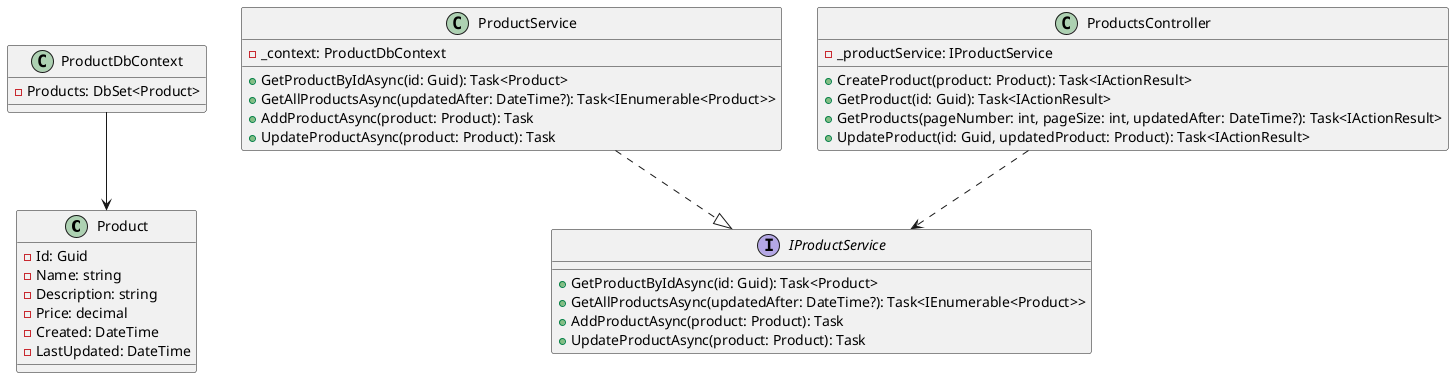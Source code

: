 @startuml
class Product {
    - Id: Guid
    - Name: string
    - Description: string
    - Price: decimal
    - Created: DateTime
    - LastUpdated: DateTime
}

interface IProductService {
    + GetProductByIdAsync(id: Guid): Task<Product>
    + GetAllProductsAsync(updatedAfter: DateTime?): Task<IEnumerable<Product>>
    + AddProductAsync(product: Product): Task
    + UpdateProductAsync(product: Product): Task
}

class ProductService {
    - _context: ProductDbContext
    + GetProductByIdAsync(id: Guid): Task<Product>
    + GetAllProductsAsync(updatedAfter: DateTime?): Task<IEnumerable<Product>>
    + AddProductAsync(product: Product): Task
    + UpdateProductAsync(product: Product): Task
}

class ProductsController {
    - _productService: IProductService
    + CreateProduct(product: Product): Task<IActionResult>
    + GetProduct(id: Guid): Task<IActionResult>
    + GetProducts(pageNumber: int, pageSize: int, updatedAfter: DateTime?): Task<IActionResult>
    + UpdateProduct(id: Guid, updatedProduct: Product): Task<IActionResult>
}

class ProductDbContext {
    - Products: DbSet<Product>
}

ProductService ..|> IProductService
ProductsController ..> IProductService
ProductDbContext --> Product

@enduml
